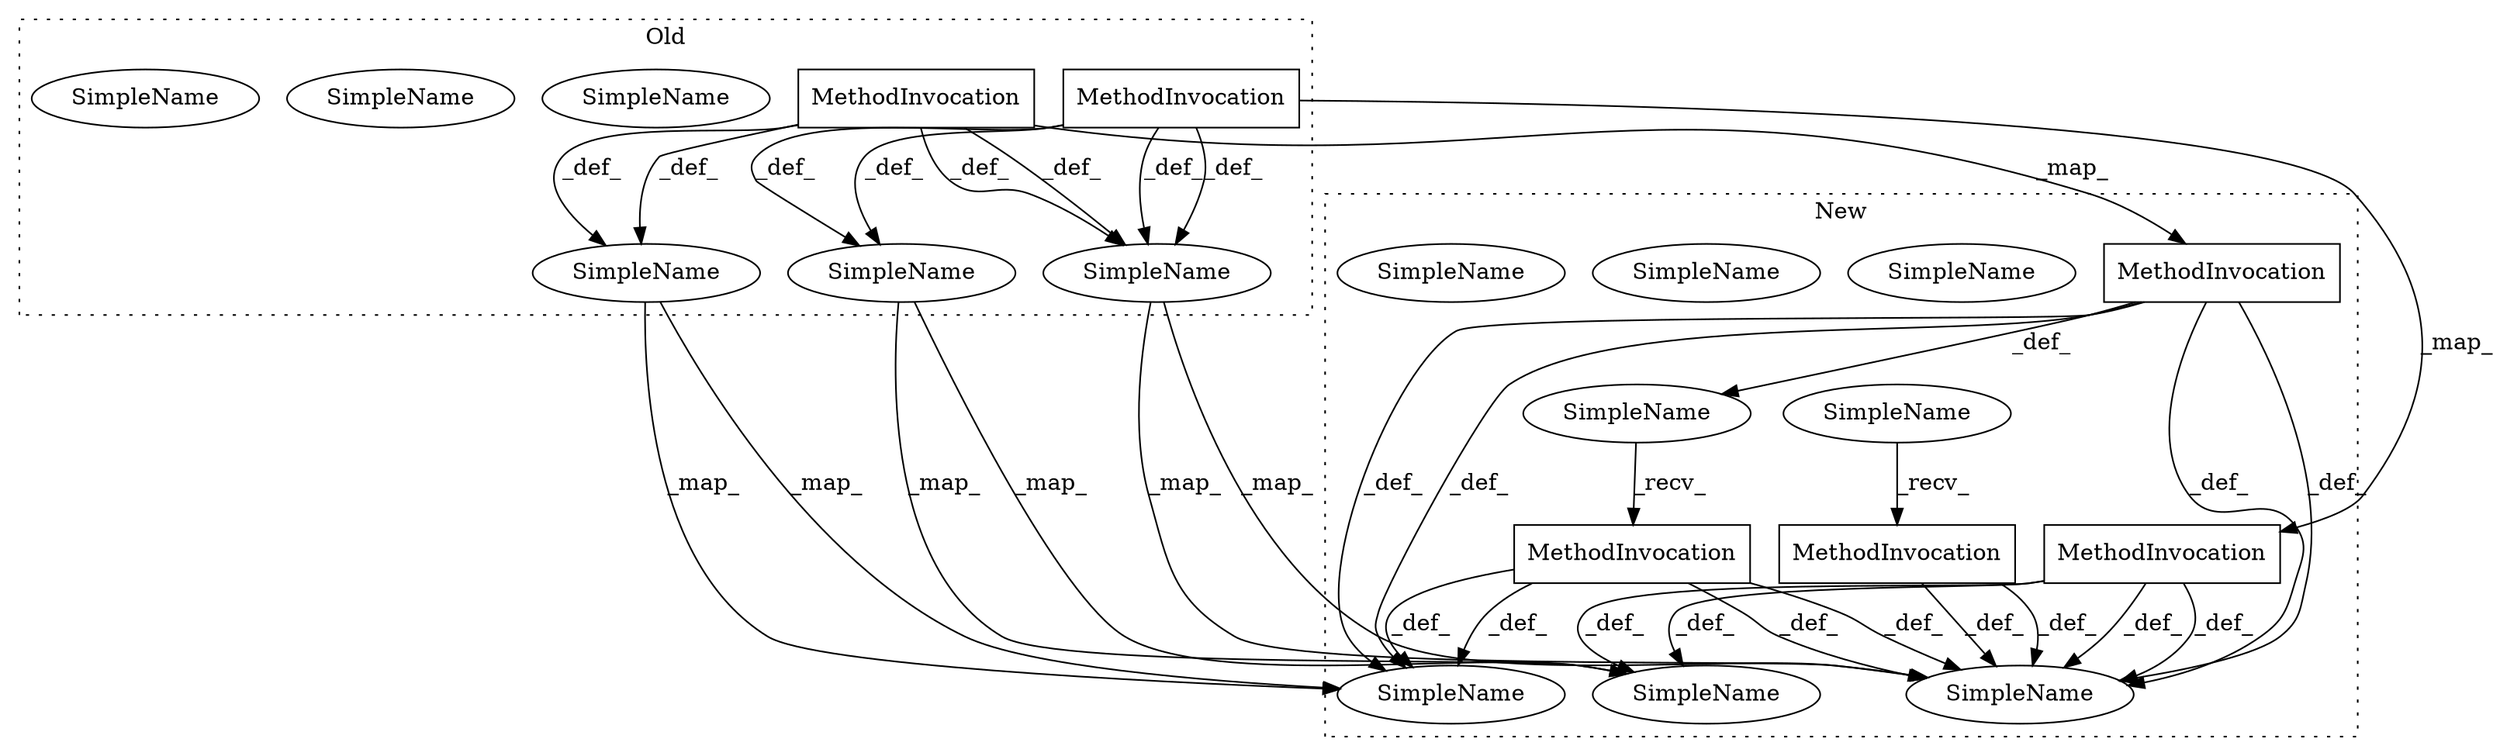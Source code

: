 digraph G {
subgraph cluster0 {
2 [label="MethodInvocation" a="32" s="21900,21933" l="16,1" shape="box"];
6 [label="MethodInvocation" a="32" s="21561,21596" l="16,1" shape="box"];
12 [label="SimpleName" a="42" s="21546" l="9" shape="ellipse"];
13 [label="SimpleName" a="42" s="21546" l="9" shape="ellipse"];
17 [label="SimpleName" a="42" s="21885" l="9" shape="ellipse"];
18 [label="SimpleName" a="42" s="22419" l="4" shape="ellipse"];
19 [label="SimpleName" a="42" s="22419" l="4" shape="ellipse"];
20 [label="SimpleName" a="42" s="21885" l="9" shape="ellipse"];
label = "Old";
style="dotted";
}
subgraph cluster1 {
1 [label="MethodInvocation" a="32" s="21343,21378" l="16,1" shape="box"];
3 [label="MethodInvocation" a="32" s="21771" l="8" shape="box"];
4 [label="MethodInvocation" a="32" s="21838" l="8" shape="box"];
5 [label="MethodInvocation" a="32" s="21736,21769" l="16,1" shape="box"];
7 [label="SimpleName" a="42" s="" l="" shape="ellipse"];
8 [label="SimpleName" a="42" s="22273" l="4" shape="ellipse"];
9 [label="SimpleName" a="42" s="21721" l="9" shape="ellipse"];
10 [label="SimpleName" a="42" s="22273" l="4" shape="ellipse"];
11 [label="SimpleName" a="42" s="21721" l="9" shape="ellipse"];
14 [label="SimpleName" a="42" s="21328" l="9" shape="ellipse"];
15 [label="SimpleName" a="42" s="" l="" shape="ellipse"];
16 [label="SimpleName" a="42" s="21328" l="9" shape="ellipse"];
label = "New";
style="dotted";
}
1 -> 14 [label="_def_"];
1 -> 14 [label="_def_"];
1 -> 10 [label="_def_"];
1 -> 10 [label="_def_"];
2 -> 5 [label="_map_"];
2 -> 20 [label="_def_"];
2 -> 18 [label="_def_"];
2 -> 20 [label="_def_"];
2 -> 18 [label="_def_"];
3 -> 9 [label="_def_"];
3 -> 9 [label="_def_"];
3 -> 10 [label="_def_"];
3 -> 10 [label="_def_"];
4 -> 10 [label="_def_"];
4 -> 10 [label="_def_"];
5 -> 7 [label="_def_"];
5 -> 9 [label="_def_"];
5 -> 10 [label="_def_"];
5 -> 10 [label="_def_"];
5 -> 9 [label="_def_"];
6 -> 12 [label="_def_"];
6 -> 1 [label="_map_"];
6 -> 12 [label="_def_"];
6 -> 18 [label="_def_"];
6 -> 18 [label="_def_"];
7 -> 3 [label="_recv_"];
12 -> 14 [label="_map_"];
12 -> 14 [label="_map_"];
15 -> 4 [label="_recv_"];
18 -> 10 [label="_map_"];
18 -> 10 [label="_map_"];
20 -> 9 [label="_map_"];
20 -> 9 [label="_map_"];
}